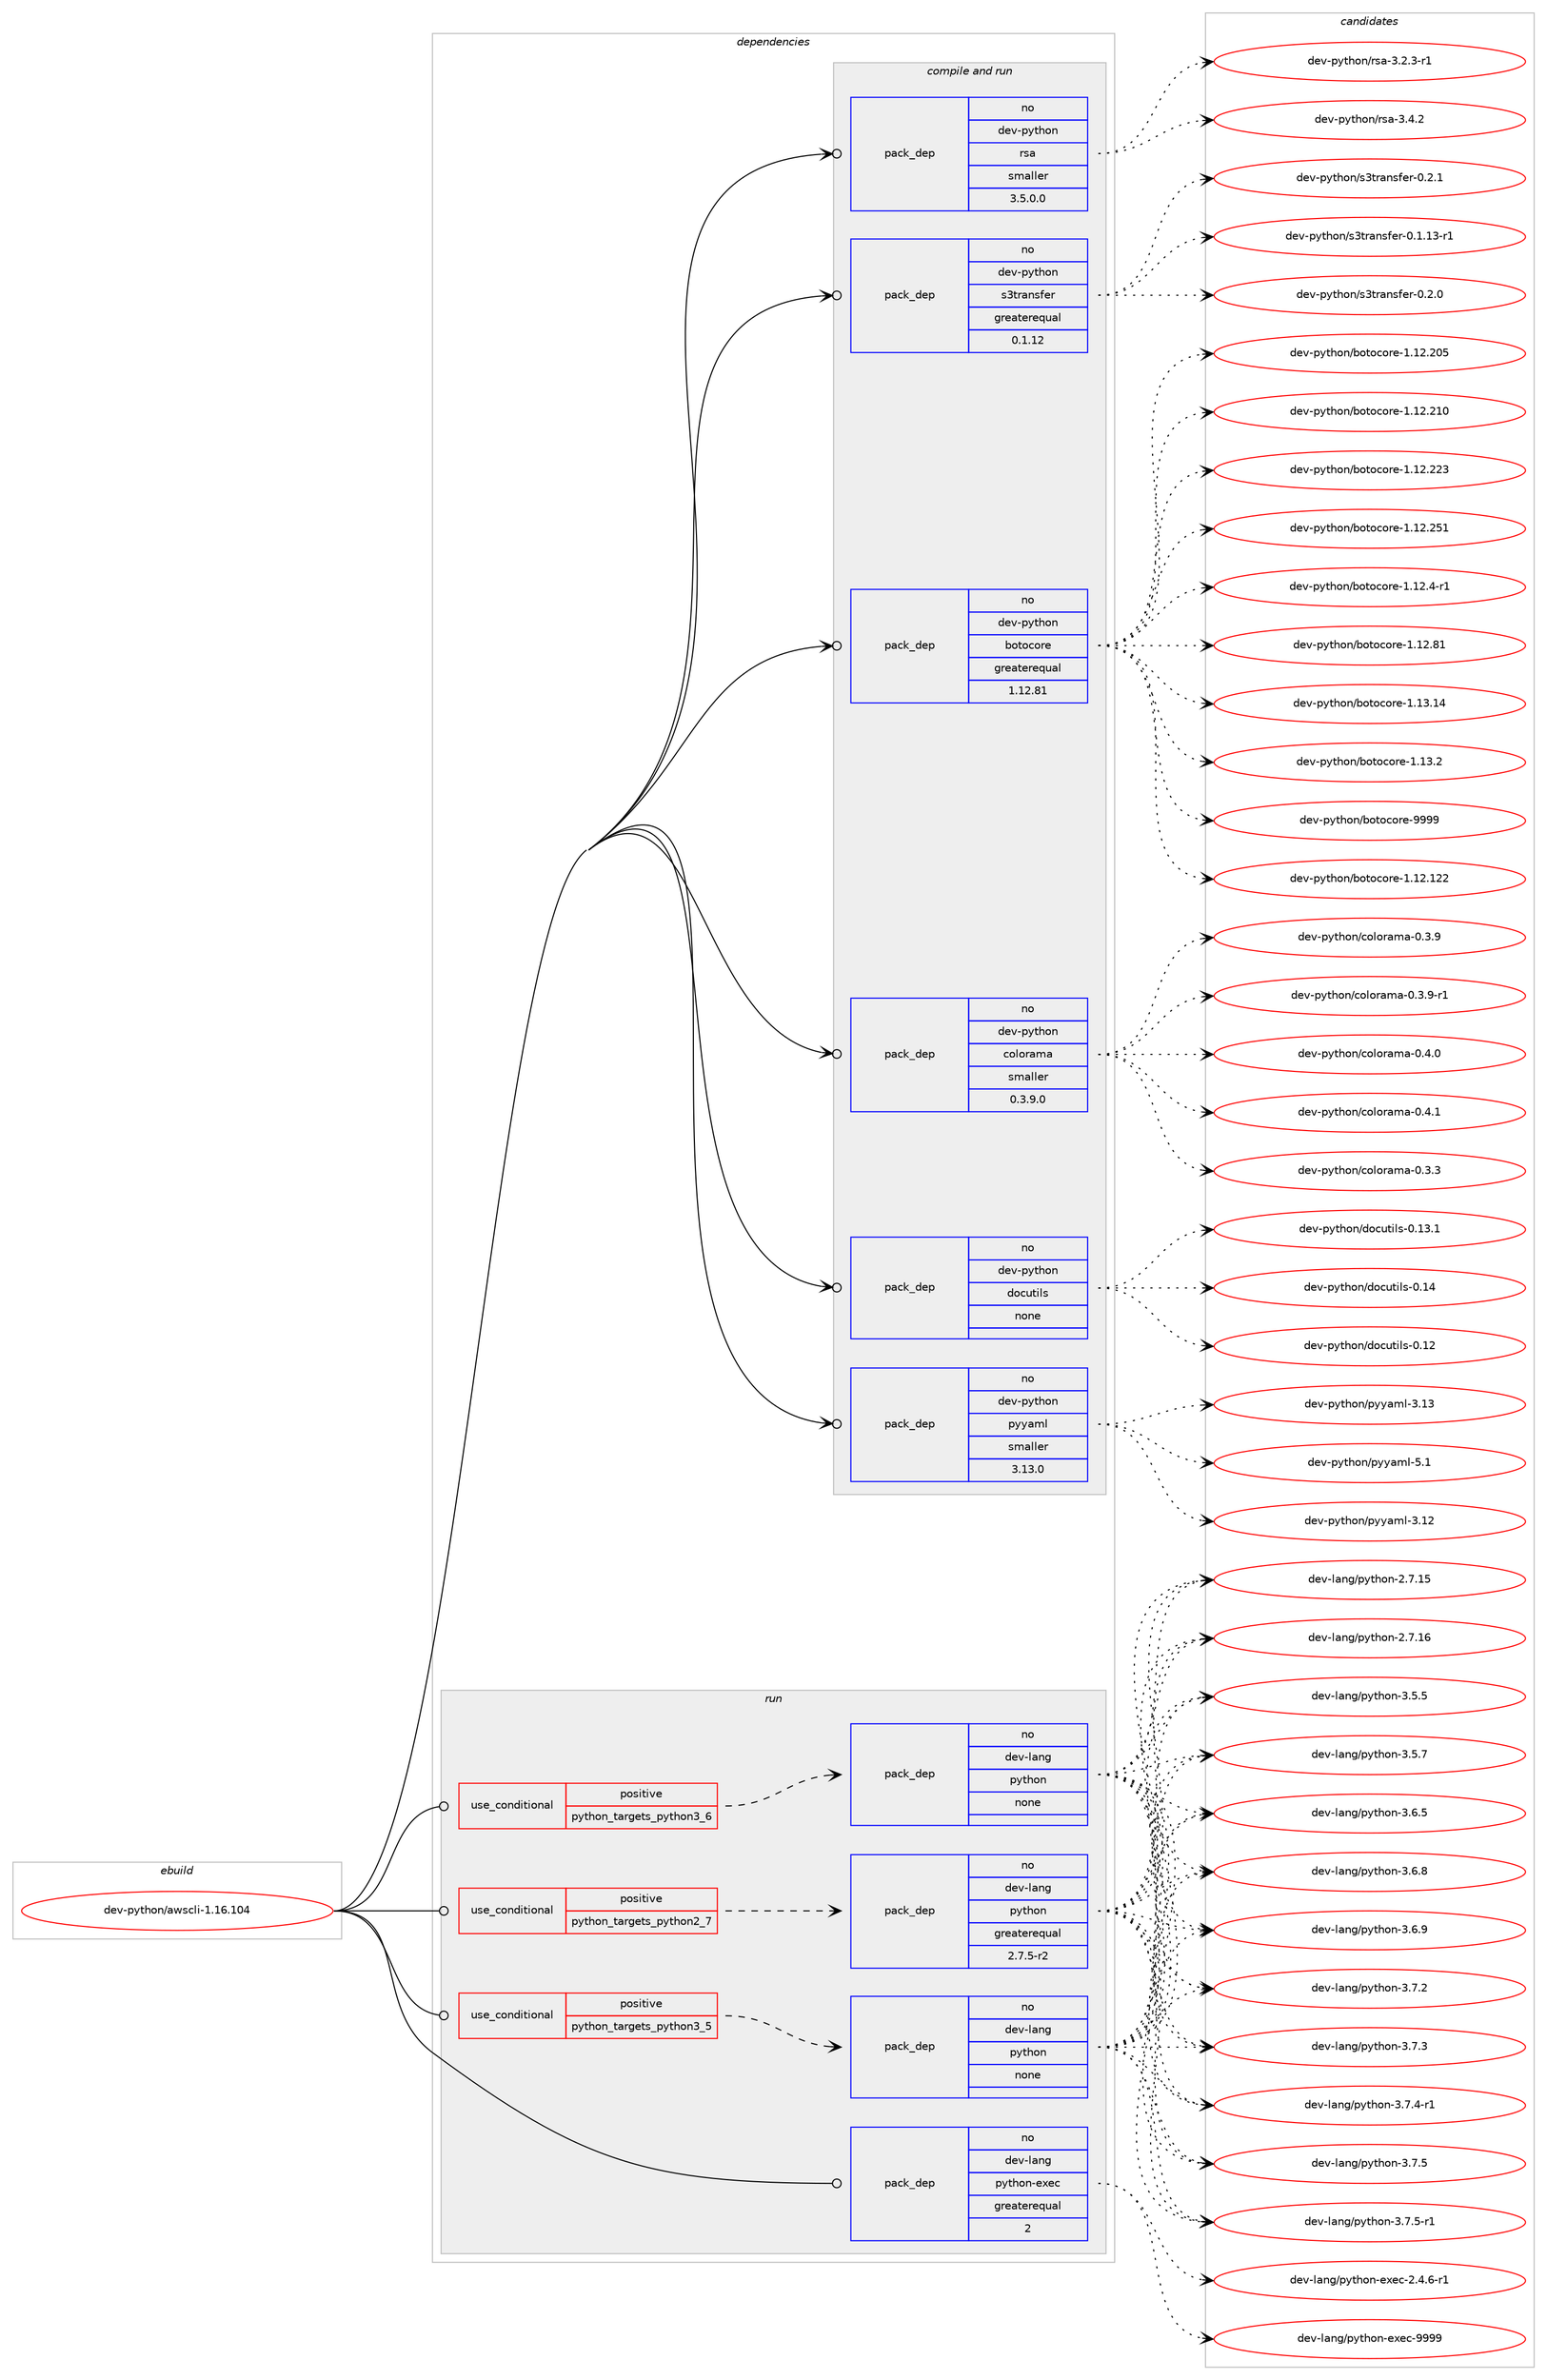 digraph prolog {

# *************
# Graph options
# *************

newrank=true;
concentrate=true;
compound=true;
graph [rankdir=LR,fontname=Helvetica,fontsize=10,ranksep=1.5];#, ranksep=2.5, nodesep=0.2];
edge  [arrowhead=vee];
node  [fontname=Helvetica,fontsize=10];

# **********
# The ebuild
# **********

subgraph cluster_leftcol {
color=gray;
rank=same;
label=<<i>ebuild</i>>;
id [label="dev-python/awscli-1.16.104", color=red, width=4, href="../dev-python/awscli-1.16.104.svg"];
}

# ****************
# The dependencies
# ****************

subgraph cluster_midcol {
color=gray;
label=<<i>dependencies</i>>;
subgraph cluster_compile {
fillcolor="#eeeeee";
style=filled;
label=<<i>compile</i>>;
}
subgraph cluster_compileandrun {
fillcolor="#eeeeee";
style=filled;
label=<<i>compile and run</i>>;
subgraph pack447344 {
dependency595705 [label=<<TABLE BORDER="0" CELLBORDER="1" CELLSPACING="0" CELLPADDING="4" WIDTH="220"><TR><TD ROWSPAN="6" CELLPADDING="30">pack_dep</TD></TR><TR><TD WIDTH="110">no</TD></TR><TR><TD>dev-python</TD></TR><TR><TD>botocore</TD></TR><TR><TD>greaterequal</TD></TR><TR><TD>1.12.81</TD></TR></TABLE>>, shape=none, color=blue];
}
id:e -> dependency595705:w [weight=20,style="solid",arrowhead="odotvee"];
subgraph pack447345 {
dependency595706 [label=<<TABLE BORDER="0" CELLBORDER="1" CELLSPACING="0" CELLPADDING="4" WIDTH="220"><TR><TD ROWSPAN="6" CELLPADDING="30">pack_dep</TD></TR><TR><TD WIDTH="110">no</TD></TR><TR><TD>dev-python</TD></TR><TR><TD>colorama</TD></TR><TR><TD>smaller</TD></TR><TR><TD>0.3.9.0</TD></TR></TABLE>>, shape=none, color=blue];
}
id:e -> dependency595706:w [weight=20,style="solid",arrowhead="odotvee"];
subgraph pack447346 {
dependency595707 [label=<<TABLE BORDER="0" CELLBORDER="1" CELLSPACING="0" CELLPADDING="4" WIDTH="220"><TR><TD ROWSPAN="6" CELLPADDING="30">pack_dep</TD></TR><TR><TD WIDTH="110">no</TD></TR><TR><TD>dev-python</TD></TR><TR><TD>docutils</TD></TR><TR><TD>none</TD></TR><TR><TD></TD></TR></TABLE>>, shape=none, color=blue];
}
id:e -> dependency595707:w [weight=20,style="solid",arrowhead="odotvee"];
subgraph pack447347 {
dependency595708 [label=<<TABLE BORDER="0" CELLBORDER="1" CELLSPACING="0" CELLPADDING="4" WIDTH="220"><TR><TD ROWSPAN="6" CELLPADDING="30">pack_dep</TD></TR><TR><TD WIDTH="110">no</TD></TR><TR><TD>dev-python</TD></TR><TR><TD>pyyaml</TD></TR><TR><TD>smaller</TD></TR><TR><TD>3.13.0</TD></TR></TABLE>>, shape=none, color=blue];
}
id:e -> dependency595708:w [weight=20,style="solid",arrowhead="odotvee"];
subgraph pack447348 {
dependency595709 [label=<<TABLE BORDER="0" CELLBORDER="1" CELLSPACING="0" CELLPADDING="4" WIDTH="220"><TR><TD ROWSPAN="6" CELLPADDING="30">pack_dep</TD></TR><TR><TD WIDTH="110">no</TD></TR><TR><TD>dev-python</TD></TR><TR><TD>rsa</TD></TR><TR><TD>smaller</TD></TR><TR><TD>3.5.0.0</TD></TR></TABLE>>, shape=none, color=blue];
}
id:e -> dependency595709:w [weight=20,style="solid",arrowhead="odotvee"];
subgraph pack447349 {
dependency595710 [label=<<TABLE BORDER="0" CELLBORDER="1" CELLSPACING="0" CELLPADDING="4" WIDTH="220"><TR><TD ROWSPAN="6" CELLPADDING="30">pack_dep</TD></TR><TR><TD WIDTH="110">no</TD></TR><TR><TD>dev-python</TD></TR><TR><TD>s3transfer</TD></TR><TR><TD>greaterequal</TD></TR><TR><TD>0.1.12</TD></TR></TABLE>>, shape=none, color=blue];
}
id:e -> dependency595710:w [weight=20,style="solid",arrowhead="odotvee"];
}
subgraph cluster_run {
fillcolor="#eeeeee";
style=filled;
label=<<i>run</i>>;
subgraph cond136588 {
dependency595711 [label=<<TABLE BORDER="0" CELLBORDER="1" CELLSPACING="0" CELLPADDING="4"><TR><TD ROWSPAN="3" CELLPADDING="10">use_conditional</TD></TR><TR><TD>positive</TD></TR><TR><TD>python_targets_python2_7</TD></TR></TABLE>>, shape=none, color=red];
subgraph pack447350 {
dependency595712 [label=<<TABLE BORDER="0" CELLBORDER="1" CELLSPACING="0" CELLPADDING="4" WIDTH="220"><TR><TD ROWSPAN="6" CELLPADDING="30">pack_dep</TD></TR><TR><TD WIDTH="110">no</TD></TR><TR><TD>dev-lang</TD></TR><TR><TD>python</TD></TR><TR><TD>greaterequal</TD></TR><TR><TD>2.7.5-r2</TD></TR></TABLE>>, shape=none, color=blue];
}
dependency595711:e -> dependency595712:w [weight=20,style="dashed",arrowhead="vee"];
}
id:e -> dependency595711:w [weight=20,style="solid",arrowhead="odot"];
subgraph cond136589 {
dependency595713 [label=<<TABLE BORDER="0" CELLBORDER="1" CELLSPACING="0" CELLPADDING="4"><TR><TD ROWSPAN="3" CELLPADDING="10">use_conditional</TD></TR><TR><TD>positive</TD></TR><TR><TD>python_targets_python3_5</TD></TR></TABLE>>, shape=none, color=red];
subgraph pack447351 {
dependency595714 [label=<<TABLE BORDER="0" CELLBORDER="1" CELLSPACING="0" CELLPADDING="4" WIDTH="220"><TR><TD ROWSPAN="6" CELLPADDING="30">pack_dep</TD></TR><TR><TD WIDTH="110">no</TD></TR><TR><TD>dev-lang</TD></TR><TR><TD>python</TD></TR><TR><TD>none</TD></TR><TR><TD></TD></TR></TABLE>>, shape=none, color=blue];
}
dependency595713:e -> dependency595714:w [weight=20,style="dashed",arrowhead="vee"];
}
id:e -> dependency595713:w [weight=20,style="solid",arrowhead="odot"];
subgraph cond136590 {
dependency595715 [label=<<TABLE BORDER="0" CELLBORDER="1" CELLSPACING="0" CELLPADDING="4"><TR><TD ROWSPAN="3" CELLPADDING="10">use_conditional</TD></TR><TR><TD>positive</TD></TR><TR><TD>python_targets_python3_6</TD></TR></TABLE>>, shape=none, color=red];
subgraph pack447352 {
dependency595716 [label=<<TABLE BORDER="0" CELLBORDER="1" CELLSPACING="0" CELLPADDING="4" WIDTH="220"><TR><TD ROWSPAN="6" CELLPADDING="30">pack_dep</TD></TR><TR><TD WIDTH="110">no</TD></TR><TR><TD>dev-lang</TD></TR><TR><TD>python</TD></TR><TR><TD>none</TD></TR><TR><TD></TD></TR></TABLE>>, shape=none, color=blue];
}
dependency595715:e -> dependency595716:w [weight=20,style="dashed",arrowhead="vee"];
}
id:e -> dependency595715:w [weight=20,style="solid",arrowhead="odot"];
subgraph pack447353 {
dependency595717 [label=<<TABLE BORDER="0" CELLBORDER="1" CELLSPACING="0" CELLPADDING="4" WIDTH="220"><TR><TD ROWSPAN="6" CELLPADDING="30">pack_dep</TD></TR><TR><TD WIDTH="110">no</TD></TR><TR><TD>dev-lang</TD></TR><TR><TD>python-exec</TD></TR><TR><TD>greaterequal</TD></TR><TR><TD>2</TD></TR></TABLE>>, shape=none, color=blue];
}
id:e -> dependency595717:w [weight=20,style="solid",arrowhead="odot"];
}
}

# **************
# The candidates
# **************

subgraph cluster_choices {
rank=same;
color=gray;
label=<<i>candidates</i>>;

subgraph choice447344 {
color=black;
nodesep=1;
choice10010111845112121116104111110479811111611199111114101454946495046495050 [label="dev-python/botocore-1.12.122", color=red, width=4,href="../dev-python/botocore-1.12.122.svg"];
choice10010111845112121116104111110479811111611199111114101454946495046504853 [label="dev-python/botocore-1.12.205", color=red, width=4,href="../dev-python/botocore-1.12.205.svg"];
choice10010111845112121116104111110479811111611199111114101454946495046504948 [label="dev-python/botocore-1.12.210", color=red, width=4,href="../dev-python/botocore-1.12.210.svg"];
choice10010111845112121116104111110479811111611199111114101454946495046505051 [label="dev-python/botocore-1.12.223", color=red, width=4,href="../dev-python/botocore-1.12.223.svg"];
choice10010111845112121116104111110479811111611199111114101454946495046505349 [label="dev-python/botocore-1.12.251", color=red, width=4,href="../dev-python/botocore-1.12.251.svg"];
choice10010111845112121116104111110479811111611199111114101454946495046524511449 [label="dev-python/botocore-1.12.4-r1", color=red, width=4,href="../dev-python/botocore-1.12.4-r1.svg"];
choice100101118451121211161041111104798111116111991111141014549464950465649 [label="dev-python/botocore-1.12.81", color=red, width=4,href="../dev-python/botocore-1.12.81.svg"];
choice100101118451121211161041111104798111116111991111141014549464951464952 [label="dev-python/botocore-1.13.14", color=red, width=4,href="../dev-python/botocore-1.13.14.svg"];
choice1001011184511212111610411111047981111161119911111410145494649514650 [label="dev-python/botocore-1.13.2", color=red, width=4,href="../dev-python/botocore-1.13.2.svg"];
choice100101118451121211161041111104798111116111991111141014557575757 [label="dev-python/botocore-9999", color=red, width=4,href="../dev-python/botocore-9999.svg"];
dependency595705:e -> choice10010111845112121116104111110479811111611199111114101454946495046495050:w [style=dotted,weight="100"];
dependency595705:e -> choice10010111845112121116104111110479811111611199111114101454946495046504853:w [style=dotted,weight="100"];
dependency595705:e -> choice10010111845112121116104111110479811111611199111114101454946495046504948:w [style=dotted,weight="100"];
dependency595705:e -> choice10010111845112121116104111110479811111611199111114101454946495046505051:w [style=dotted,weight="100"];
dependency595705:e -> choice10010111845112121116104111110479811111611199111114101454946495046505349:w [style=dotted,weight="100"];
dependency595705:e -> choice10010111845112121116104111110479811111611199111114101454946495046524511449:w [style=dotted,weight="100"];
dependency595705:e -> choice100101118451121211161041111104798111116111991111141014549464950465649:w [style=dotted,weight="100"];
dependency595705:e -> choice100101118451121211161041111104798111116111991111141014549464951464952:w [style=dotted,weight="100"];
dependency595705:e -> choice1001011184511212111610411111047981111161119911111410145494649514650:w [style=dotted,weight="100"];
dependency595705:e -> choice100101118451121211161041111104798111116111991111141014557575757:w [style=dotted,weight="100"];
}
subgraph choice447345 {
color=black;
nodesep=1;
choice1001011184511212111610411111047991111081111149710997454846514651 [label="dev-python/colorama-0.3.3", color=red, width=4,href="../dev-python/colorama-0.3.3.svg"];
choice1001011184511212111610411111047991111081111149710997454846514657 [label="dev-python/colorama-0.3.9", color=red, width=4,href="../dev-python/colorama-0.3.9.svg"];
choice10010111845112121116104111110479911110811111497109974548465146574511449 [label="dev-python/colorama-0.3.9-r1", color=red, width=4,href="../dev-python/colorama-0.3.9-r1.svg"];
choice1001011184511212111610411111047991111081111149710997454846524648 [label="dev-python/colorama-0.4.0", color=red, width=4,href="../dev-python/colorama-0.4.0.svg"];
choice1001011184511212111610411111047991111081111149710997454846524649 [label="dev-python/colorama-0.4.1", color=red, width=4,href="../dev-python/colorama-0.4.1.svg"];
dependency595706:e -> choice1001011184511212111610411111047991111081111149710997454846514651:w [style=dotted,weight="100"];
dependency595706:e -> choice1001011184511212111610411111047991111081111149710997454846514657:w [style=dotted,weight="100"];
dependency595706:e -> choice10010111845112121116104111110479911110811111497109974548465146574511449:w [style=dotted,weight="100"];
dependency595706:e -> choice1001011184511212111610411111047991111081111149710997454846524648:w [style=dotted,weight="100"];
dependency595706:e -> choice1001011184511212111610411111047991111081111149710997454846524649:w [style=dotted,weight="100"];
}
subgraph choice447346 {
color=black;
nodesep=1;
choice1001011184511212111610411111047100111991171161051081154548464950 [label="dev-python/docutils-0.12", color=red, width=4,href="../dev-python/docutils-0.12.svg"];
choice10010111845112121116104111110471001119911711610510811545484649514649 [label="dev-python/docutils-0.13.1", color=red, width=4,href="../dev-python/docutils-0.13.1.svg"];
choice1001011184511212111610411111047100111991171161051081154548464952 [label="dev-python/docutils-0.14", color=red, width=4,href="../dev-python/docutils-0.14.svg"];
dependency595707:e -> choice1001011184511212111610411111047100111991171161051081154548464950:w [style=dotted,weight="100"];
dependency595707:e -> choice10010111845112121116104111110471001119911711610510811545484649514649:w [style=dotted,weight="100"];
dependency595707:e -> choice1001011184511212111610411111047100111991171161051081154548464952:w [style=dotted,weight="100"];
}
subgraph choice447347 {
color=black;
nodesep=1;
choice1001011184511212111610411111047112121121971091084551464950 [label="dev-python/pyyaml-3.12", color=red, width=4,href="../dev-python/pyyaml-3.12.svg"];
choice1001011184511212111610411111047112121121971091084551464951 [label="dev-python/pyyaml-3.13", color=red, width=4,href="../dev-python/pyyaml-3.13.svg"];
choice10010111845112121116104111110471121211219710910845534649 [label="dev-python/pyyaml-5.1", color=red, width=4,href="../dev-python/pyyaml-5.1.svg"];
dependency595708:e -> choice1001011184511212111610411111047112121121971091084551464950:w [style=dotted,weight="100"];
dependency595708:e -> choice1001011184511212111610411111047112121121971091084551464951:w [style=dotted,weight="100"];
dependency595708:e -> choice10010111845112121116104111110471121211219710910845534649:w [style=dotted,weight="100"];
}
subgraph choice447348 {
color=black;
nodesep=1;
choice1001011184511212111610411111047114115974551465046514511449 [label="dev-python/rsa-3.2.3-r1", color=red, width=4,href="../dev-python/rsa-3.2.3-r1.svg"];
choice100101118451121211161041111104711411597455146524650 [label="dev-python/rsa-3.4.2", color=red, width=4,href="../dev-python/rsa-3.4.2.svg"];
dependency595709:e -> choice1001011184511212111610411111047114115974551465046514511449:w [style=dotted,weight="100"];
dependency595709:e -> choice100101118451121211161041111104711411597455146524650:w [style=dotted,weight="100"];
}
subgraph choice447349 {
color=black;
nodesep=1;
choice10010111845112121116104111110471155111611497110115102101114454846494649514511449 [label="dev-python/s3transfer-0.1.13-r1", color=red, width=4,href="../dev-python/s3transfer-0.1.13-r1.svg"];
choice10010111845112121116104111110471155111611497110115102101114454846504648 [label="dev-python/s3transfer-0.2.0", color=red, width=4,href="../dev-python/s3transfer-0.2.0.svg"];
choice10010111845112121116104111110471155111611497110115102101114454846504649 [label="dev-python/s3transfer-0.2.1", color=red, width=4,href="../dev-python/s3transfer-0.2.1.svg"];
dependency595710:e -> choice10010111845112121116104111110471155111611497110115102101114454846494649514511449:w [style=dotted,weight="100"];
dependency595710:e -> choice10010111845112121116104111110471155111611497110115102101114454846504648:w [style=dotted,weight="100"];
dependency595710:e -> choice10010111845112121116104111110471155111611497110115102101114454846504649:w [style=dotted,weight="100"];
}
subgraph choice447350 {
color=black;
nodesep=1;
choice10010111845108971101034711212111610411111045504655464953 [label="dev-lang/python-2.7.15", color=red, width=4,href="../dev-lang/python-2.7.15.svg"];
choice10010111845108971101034711212111610411111045504655464954 [label="dev-lang/python-2.7.16", color=red, width=4,href="../dev-lang/python-2.7.16.svg"];
choice100101118451089711010347112121116104111110455146534653 [label="dev-lang/python-3.5.5", color=red, width=4,href="../dev-lang/python-3.5.5.svg"];
choice100101118451089711010347112121116104111110455146534655 [label="dev-lang/python-3.5.7", color=red, width=4,href="../dev-lang/python-3.5.7.svg"];
choice100101118451089711010347112121116104111110455146544653 [label="dev-lang/python-3.6.5", color=red, width=4,href="../dev-lang/python-3.6.5.svg"];
choice100101118451089711010347112121116104111110455146544656 [label="dev-lang/python-3.6.8", color=red, width=4,href="../dev-lang/python-3.6.8.svg"];
choice100101118451089711010347112121116104111110455146544657 [label="dev-lang/python-3.6.9", color=red, width=4,href="../dev-lang/python-3.6.9.svg"];
choice100101118451089711010347112121116104111110455146554650 [label="dev-lang/python-3.7.2", color=red, width=4,href="../dev-lang/python-3.7.2.svg"];
choice100101118451089711010347112121116104111110455146554651 [label="dev-lang/python-3.7.3", color=red, width=4,href="../dev-lang/python-3.7.3.svg"];
choice1001011184510897110103471121211161041111104551465546524511449 [label="dev-lang/python-3.7.4-r1", color=red, width=4,href="../dev-lang/python-3.7.4-r1.svg"];
choice100101118451089711010347112121116104111110455146554653 [label="dev-lang/python-3.7.5", color=red, width=4,href="../dev-lang/python-3.7.5.svg"];
choice1001011184510897110103471121211161041111104551465546534511449 [label="dev-lang/python-3.7.5-r1", color=red, width=4,href="../dev-lang/python-3.7.5-r1.svg"];
dependency595712:e -> choice10010111845108971101034711212111610411111045504655464953:w [style=dotted,weight="100"];
dependency595712:e -> choice10010111845108971101034711212111610411111045504655464954:w [style=dotted,weight="100"];
dependency595712:e -> choice100101118451089711010347112121116104111110455146534653:w [style=dotted,weight="100"];
dependency595712:e -> choice100101118451089711010347112121116104111110455146534655:w [style=dotted,weight="100"];
dependency595712:e -> choice100101118451089711010347112121116104111110455146544653:w [style=dotted,weight="100"];
dependency595712:e -> choice100101118451089711010347112121116104111110455146544656:w [style=dotted,weight="100"];
dependency595712:e -> choice100101118451089711010347112121116104111110455146544657:w [style=dotted,weight="100"];
dependency595712:e -> choice100101118451089711010347112121116104111110455146554650:w [style=dotted,weight="100"];
dependency595712:e -> choice100101118451089711010347112121116104111110455146554651:w [style=dotted,weight="100"];
dependency595712:e -> choice1001011184510897110103471121211161041111104551465546524511449:w [style=dotted,weight="100"];
dependency595712:e -> choice100101118451089711010347112121116104111110455146554653:w [style=dotted,weight="100"];
dependency595712:e -> choice1001011184510897110103471121211161041111104551465546534511449:w [style=dotted,weight="100"];
}
subgraph choice447351 {
color=black;
nodesep=1;
choice10010111845108971101034711212111610411111045504655464953 [label="dev-lang/python-2.7.15", color=red, width=4,href="../dev-lang/python-2.7.15.svg"];
choice10010111845108971101034711212111610411111045504655464954 [label="dev-lang/python-2.7.16", color=red, width=4,href="../dev-lang/python-2.7.16.svg"];
choice100101118451089711010347112121116104111110455146534653 [label="dev-lang/python-3.5.5", color=red, width=4,href="../dev-lang/python-3.5.5.svg"];
choice100101118451089711010347112121116104111110455146534655 [label="dev-lang/python-3.5.7", color=red, width=4,href="../dev-lang/python-3.5.7.svg"];
choice100101118451089711010347112121116104111110455146544653 [label="dev-lang/python-3.6.5", color=red, width=4,href="../dev-lang/python-3.6.5.svg"];
choice100101118451089711010347112121116104111110455146544656 [label="dev-lang/python-3.6.8", color=red, width=4,href="../dev-lang/python-3.6.8.svg"];
choice100101118451089711010347112121116104111110455146544657 [label="dev-lang/python-3.6.9", color=red, width=4,href="../dev-lang/python-3.6.9.svg"];
choice100101118451089711010347112121116104111110455146554650 [label="dev-lang/python-3.7.2", color=red, width=4,href="../dev-lang/python-3.7.2.svg"];
choice100101118451089711010347112121116104111110455146554651 [label="dev-lang/python-3.7.3", color=red, width=4,href="../dev-lang/python-3.7.3.svg"];
choice1001011184510897110103471121211161041111104551465546524511449 [label="dev-lang/python-3.7.4-r1", color=red, width=4,href="../dev-lang/python-3.7.4-r1.svg"];
choice100101118451089711010347112121116104111110455146554653 [label="dev-lang/python-3.7.5", color=red, width=4,href="../dev-lang/python-3.7.5.svg"];
choice1001011184510897110103471121211161041111104551465546534511449 [label="dev-lang/python-3.7.5-r1", color=red, width=4,href="../dev-lang/python-3.7.5-r1.svg"];
dependency595714:e -> choice10010111845108971101034711212111610411111045504655464953:w [style=dotted,weight="100"];
dependency595714:e -> choice10010111845108971101034711212111610411111045504655464954:w [style=dotted,weight="100"];
dependency595714:e -> choice100101118451089711010347112121116104111110455146534653:w [style=dotted,weight="100"];
dependency595714:e -> choice100101118451089711010347112121116104111110455146534655:w [style=dotted,weight="100"];
dependency595714:e -> choice100101118451089711010347112121116104111110455146544653:w [style=dotted,weight="100"];
dependency595714:e -> choice100101118451089711010347112121116104111110455146544656:w [style=dotted,weight="100"];
dependency595714:e -> choice100101118451089711010347112121116104111110455146544657:w [style=dotted,weight="100"];
dependency595714:e -> choice100101118451089711010347112121116104111110455146554650:w [style=dotted,weight="100"];
dependency595714:e -> choice100101118451089711010347112121116104111110455146554651:w [style=dotted,weight="100"];
dependency595714:e -> choice1001011184510897110103471121211161041111104551465546524511449:w [style=dotted,weight="100"];
dependency595714:e -> choice100101118451089711010347112121116104111110455146554653:w [style=dotted,weight="100"];
dependency595714:e -> choice1001011184510897110103471121211161041111104551465546534511449:w [style=dotted,weight="100"];
}
subgraph choice447352 {
color=black;
nodesep=1;
choice10010111845108971101034711212111610411111045504655464953 [label="dev-lang/python-2.7.15", color=red, width=4,href="../dev-lang/python-2.7.15.svg"];
choice10010111845108971101034711212111610411111045504655464954 [label="dev-lang/python-2.7.16", color=red, width=4,href="../dev-lang/python-2.7.16.svg"];
choice100101118451089711010347112121116104111110455146534653 [label="dev-lang/python-3.5.5", color=red, width=4,href="../dev-lang/python-3.5.5.svg"];
choice100101118451089711010347112121116104111110455146534655 [label="dev-lang/python-3.5.7", color=red, width=4,href="../dev-lang/python-3.5.7.svg"];
choice100101118451089711010347112121116104111110455146544653 [label="dev-lang/python-3.6.5", color=red, width=4,href="../dev-lang/python-3.6.5.svg"];
choice100101118451089711010347112121116104111110455146544656 [label="dev-lang/python-3.6.8", color=red, width=4,href="../dev-lang/python-3.6.8.svg"];
choice100101118451089711010347112121116104111110455146544657 [label="dev-lang/python-3.6.9", color=red, width=4,href="../dev-lang/python-3.6.9.svg"];
choice100101118451089711010347112121116104111110455146554650 [label="dev-lang/python-3.7.2", color=red, width=4,href="../dev-lang/python-3.7.2.svg"];
choice100101118451089711010347112121116104111110455146554651 [label="dev-lang/python-3.7.3", color=red, width=4,href="../dev-lang/python-3.7.3.svg"];
choice1001011184510897110103471121211161041111104551465546524511449 [label="dev-lang/python-3.7.4-r1", color=red, width=4,href="../dev-lang/python-3.7.4-r1.svg"];
choice100101118451089711010347112121116104111110455146554653 [label="dev-lang/python-3.7.5", color=red, width=4,href="../dev-lang/python-3.7.5.svg"];
choice1001011184510897110103471121211161041111104551465546534511449 [label="dev-lang/python-3.7.5-r1", color=red, width=4,href="../dev-lang/python-3.7.5-r1.svg"];
dependency595716:e -> choice10010111845108971101034711212111610411111045504655464953:w [style=dotted,weight="100"];
dependency595716:e -> choice10010111845108971101034711212111610411111045504655464954:w [style=dotted,weight="100"];
dependency595716:e -> choice100101118451089711010347112121116104111110455146534653:w [style=dotted,weight="100"];
dependency595716:e -> choice100101118451089711010347112121116104111110455146534655:w [style=dotted,weight="100"];
dependency595716:e -> choice100101118451089711010347112121116104111110455146544653:w [style=dotted,weight="100"];
dependency595716:e -> choice100101118451089711010347112121116104111110455146544656:w [style=dotted,weight="100"];
dependency595716:e -> choice100101118451089711010347112121116104111110455146544657:w [style=dotted,weight="100"];
dependency595716:e -> choice100101118451089711010347112121116104111110455146554650:w [style=dotted,weight="100"];
dependency595716:e -> choice100101118451089711010347112121116104111110455146554651:w [style=dotted,weight="100"];
dependency595716:e -> choice1001011184510897110103471121211161041111104551465546524511449:w [style=dotted,weight="100"];
dependency595716:e -> choice100101118451089711010347112121116104111110455146554653:w [style=dotted,weight="100"];
dependency595716:e -> choice1001011184510897110103471121211161041111104551465546534511449:w [style=dotted,weight="100"];
}
subgraph choice447353 {
color=black;
nodesep=1;
choice10010111845108971101034711212111610411111045101120101994550465246544511449 [label="dev-lang/python-exec-2.4.6-r1", color=red, width=4,href="../dev-lang/python-exec-2.4.6-r1.svg"];
choice10010111845108971101034711212111610411111045101120101994557575757 [label="dev-lang/python-exec-9999", color=red, width=4,href="../dev-lang/python-exec-9999.svg"];
dependency595717:e -> choice10010111845108971101034711212111610411111045101120101994550465246544511449:w [style=dotted,weight="100"];
dependency595717:e -> choice10010111845108971101034711212111610411111045101120101994557575757:w [style=dotted,weight="100"];
}
}

}
